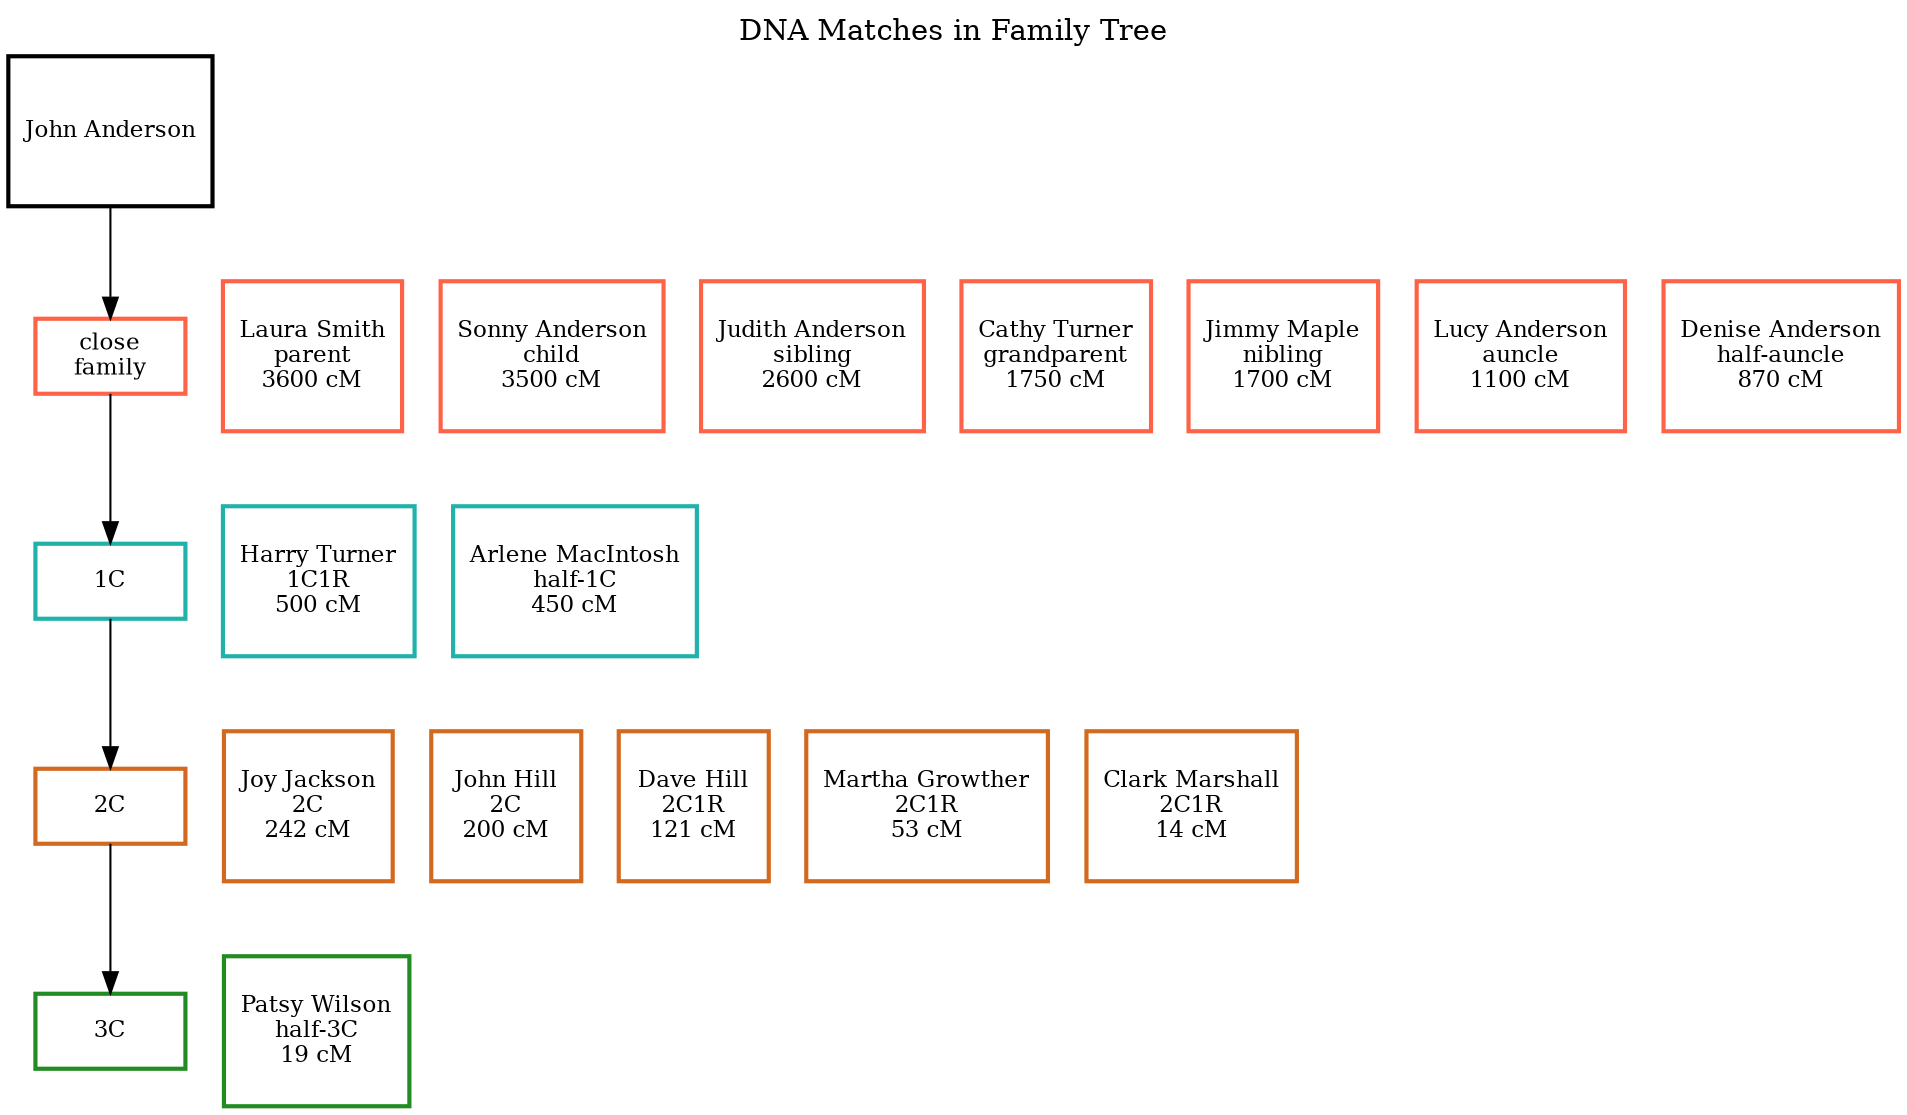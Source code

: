digraph DNA_matches {
  labelloc="t";
  label="DNA Matches in Family Tree";
  node [
  style = "setlinewidth(2)",
  fontsize = 11, height = 1,
  shape = box, width = 1 ]

subgraph self {
  graph [rank = same]
  edge [style = invis];
  self_label [
     label = "John Anderson",
     height = 1,
     row = top
  ];
}

 subgraph close {
   graph [rank = same]
   node [color="tomato"]
   edge [style = invis];
   close_label [
      label = "close\nfamily",
      height = 0.5,
      row = top
   ];
   close_1 [label="Laura Smith\nparent\n3600 cM"]
   close_label -> close_1
   close_2 [label="Sonny Anderson\nchild\n3500 cM"]
   close_1 -> close_2
   close_3 [label="Judith Anderson\nsibling\n2600 cM"]
   close_2 -> close_3
   close_4 [label="Cathy Turner\ngrandparent\n1750 cM"]
   close_3 -> close_4
   close_5 [label="Jimmy Maple\nnibling\n1700 cM"]
   close_4 -> close_5
   close_6 [label="Lucy Anderson\nauncle\n1100 cM"]
   close_5 -> close_6
   close_7 [label="Denise Anderson\nhalf-auncle\n870 cM"]
   close_6 -> close_7
 }

self_label -> close_label

 subgraph cuz1 {
   graph [rank = same]
   node [color="lightseagreen"]
   edge [style = invis];
   cuz1_label [
      label = "1C",
      height = 0.5,
      row = top
   ];
   cuz1_1 [label="Harry Turner\n1C1R\n500 cM"]
   cuz1_label -> cuz1_1
   cuz1_2 [label="Arlene MacIntosh\nhalf-1C\n450 cM"]
   cuz1_1 -> cuz1_2
 }

close_label -> cuz1_label

 subgraph cuz2 {
   graph [rank = same]
   node [color="chocolate"]
   edge [style = invis];
   cuz2_label [
      label = "2C",
      height = 0.5,
      row = top
   ];
   cuz2_1 [label="Joy Jackson\n2C\n242 cM"]
   cuz2_label -> cuz2_1
   cuz2_2 [label="John Hill\n2C\n200 cM"]
   cuz2_1 -> cuz2_2
   cuz2_3 [label="Dave Hill\n2C1R\n121 cM"]
   cuz2_2 -> cuz2_3
   cuz2_4 [label="Martha Growther\n2C1R\n53 cM"]
   cuz2_3 -> cuz2_4
   cuz2_5 [label="Clark Marshall\n2C1R\n14 cM"]
   cuz2_4 -> cuz2_5
 }

cuz1_label -> cuz2_label

 subgraph cuz3 {
   graph [rank = same]
   node [color="forestgreen"]
   edge [style = invis];
   cuz3_label [
      label = "3C",
      height = 0.5,
      row = top
   ];
   cuz3_1 [label="Patsy Wilson\nhalf-3C\n19 cM"]
   cuz3_label -> cuz3_1
 }

cuz2_label -> cuz3_label
}
